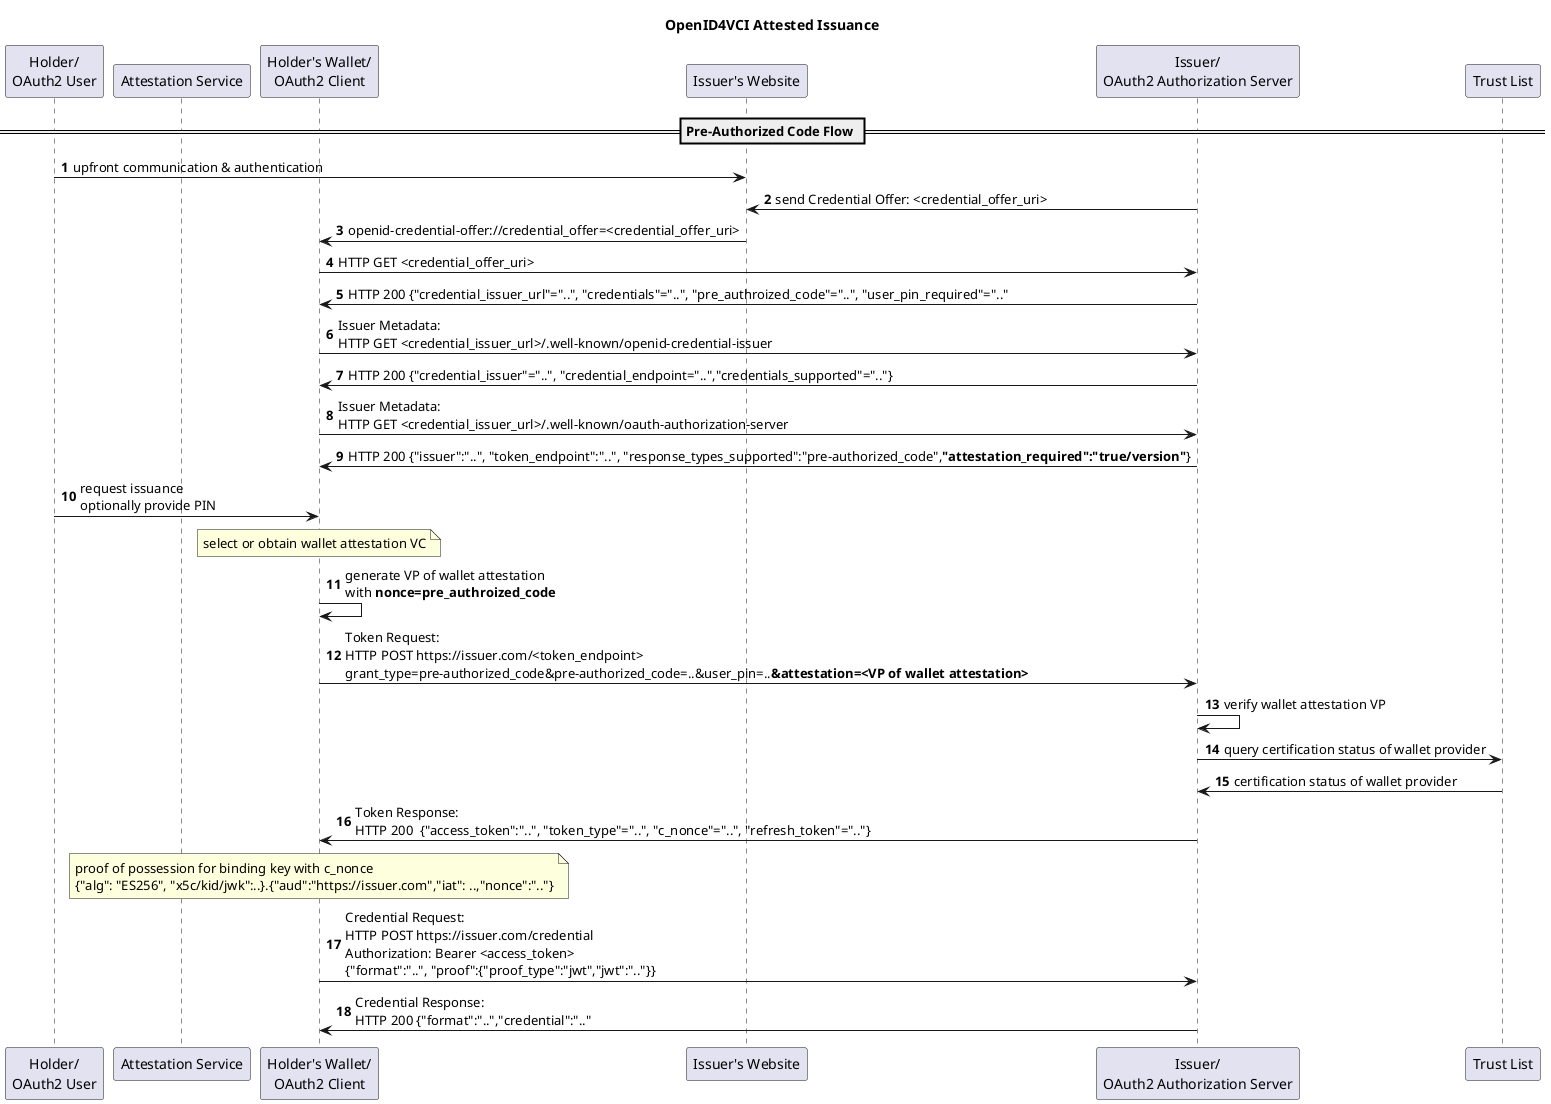 @startuml
'https://plantuml.com/sequence-diagram

title OpenID4VCI Attested Issuance

autonumber

participant u as "Holder/\nOAuth2 User"
participant a as "Attestation Service"
participant w as "Holder's Wallet/\nOAuth2 Client"
participant b as "Issuer's Website"
participant i as "Issuer/\nOAuth2 Authorization Server"
participant t as "Trust List"

== Pre-Authorized Code Flow ==
u -> b : upfront communication & authentication

i -> b : send Credential Offer: <credential_offer_uri>
b -> w : openid-credential-offer://credential_offer=<credential_offer_uri>

w -> i : HTTP GET <credential_offer_uri>
i -> w : HTTP 200 {"credential_issuer_url"="..", "credentials"="..", "pre_authroized_code"="..", "user_pin_required"=".."

w -> i : Issuer Metadata:\nHTTP GET <credential_issuer_url>/.well-known/openid-credential-issuer
i -> w : HTTP 200 {"credential_issuer"="..", "credential_endpoint="..","credentials_supported"=".."}

w -> i : Issuer Metadata:\nHTTP GET <credential_issuer_url>/.well-known/oauth-authorization-server
i -> w : HTTP 200 {"issuer":"..", "token_endpoint":"..", "response_types_supported":"pre-authorized_code",**"attestation_required":"true/version"**}

u -> w : request issuance\noptionally provide PIN

note over w: select or obtain wallet attestation VC
'opt on-demand wallet attestation
'note over w,a: attestation may be a proprietary process,\n the interoperability of wallet attestations\nacross multiple wallets and attestation services\n is achieved by a common credential schema
'w -> a : get challenges
'a -> w : provide challenges
'w -> w : generate hardware keys, key attestations & app attestation
'w -> a : send keys and attestations
'a -> a : verify key & app attestations
'a -> w : issue wallet attestation
'end

w -> w : generate VP of wallet attestation\nwith **nonce=pre_authroized_code**

w -> i : Token Request:\nHTTP POST https://issuer.com/<token_endpoint>\ngrant_type=pre-authorized_code&pre-authorized_code=..&user_pin=..**&attestation=<VP of wallet attestation>**
i -> i : verify wallet attestation VP
i -> t : query certification status of wallet provider
t -> i : certification status of wallet provider
i -> w : Token Response:\nHTTP 200  {"access_token":"..", "token_type"="..", "c_nonce"="..", "refresh_token"=".."}

note over w : proof of possession for binding key with c_nonce\n{"alg": "ES256", "x5c/kid/jwk":..}.{"aud":"https://issuer.com","iat": ..,"nonce":".."}
w -> i : Credential Request:\nHTTP POST https://issuer.com/credential\nAuthorization: Bearer <access_token>\n{"format":"..", "proof":{"proof_type":"jwt","jwt":".."}}
i -> w : Credential Response:\nHTTP 200 {"format":"..","credential":".."

@enduml